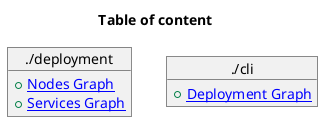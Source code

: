 @startuml index
title Table of content
object "./deployment" as deployment {
    +[[./../deployment/nodes_graph.svg Nodes Graph]]
    +[[./../deployment/services_graph.svg Services Graph]]
}
object "./cli" as cli {
    +[[./../cli/deployment_graph.svg Deployment Graph]]
}
@enduml